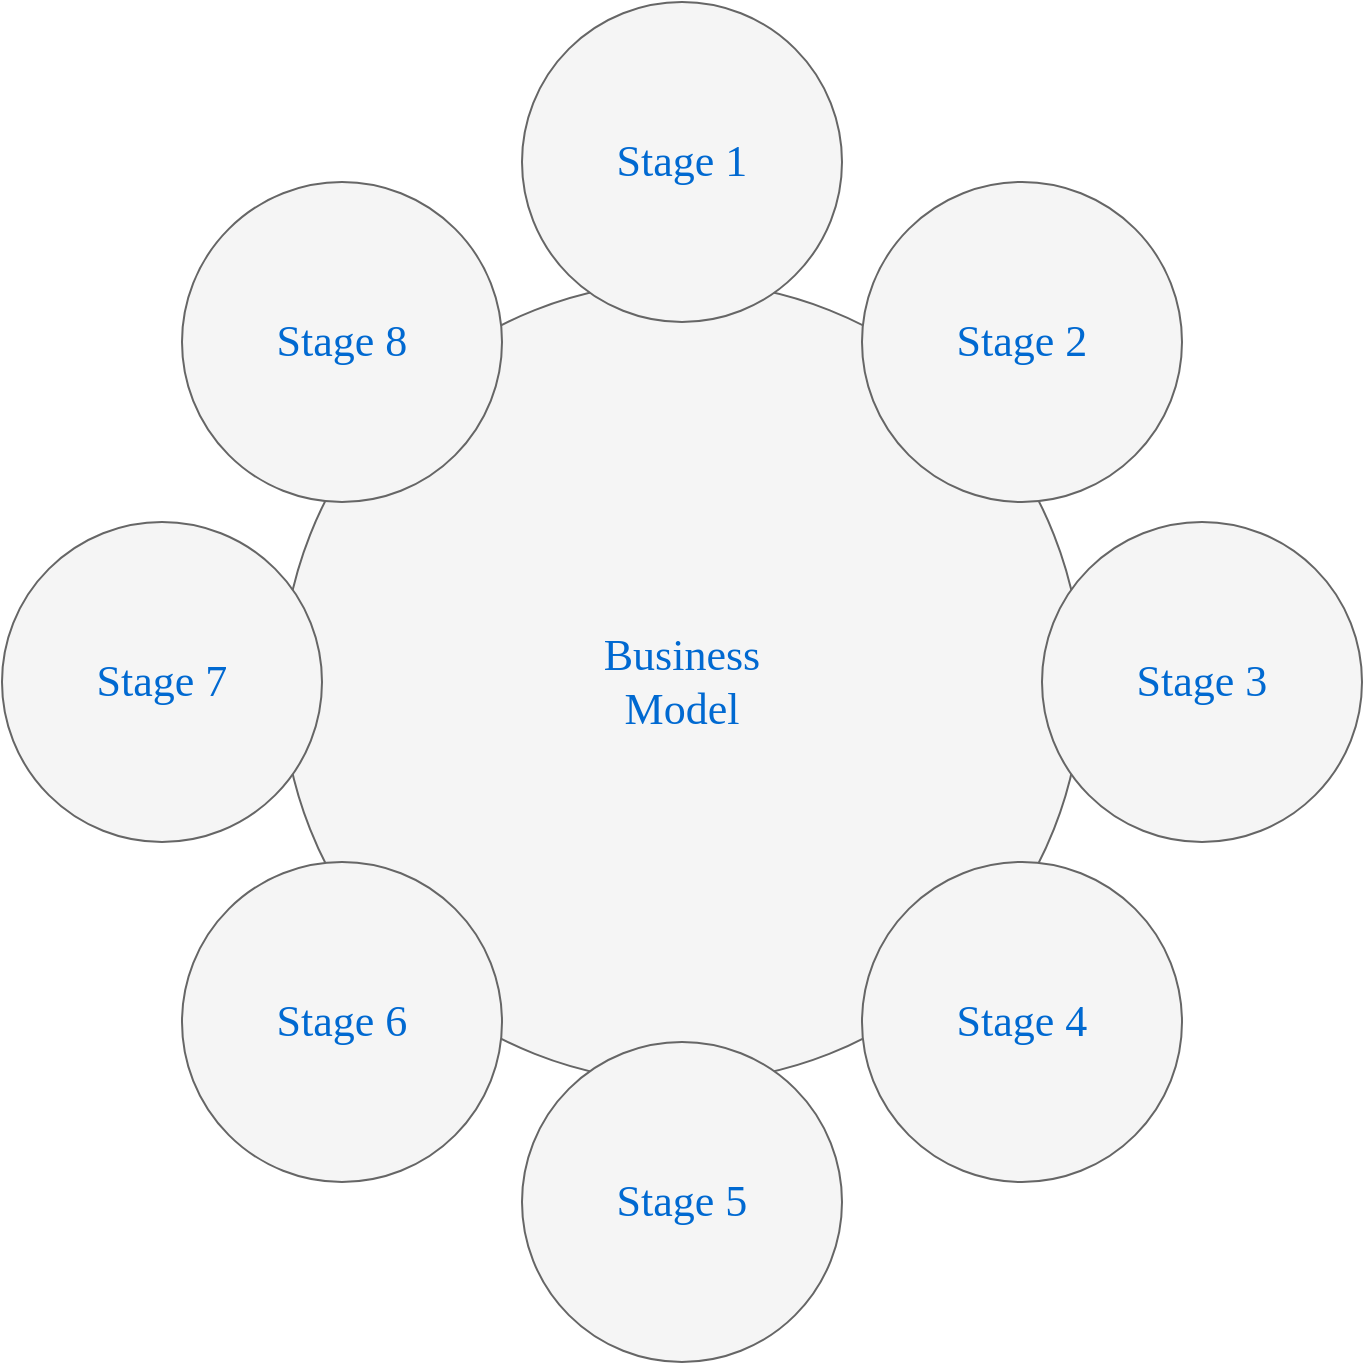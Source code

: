 <mxfile version="13.7.2" type="github"><diagram name="Page-1" id="dd472eb7-4b8b-5cd9-a60b-b15522922e76"><mxGraphModel dx="1434" dy="499" grid="1" gridSize="10" guides="1" tooltips="1" connect="1" arrows="1" fold="1" page="1" pageScale="1" pageWidth="1100" pageHeight="850" background="#ffffff" math="0" shadow="0"><root><mxCell id="0"/><mxCell id="1" parent="0"/><mxCell id="374e34682ed331ee-1" value="Business&lt;div&gt;Model&lt;/div&gt;" style="ellipse;whiteSpace=wrap;html=1;rounded=0;shadow=0;dashed=0;comic=0;fontFamily=Verdana;fontSize=22;fontColor=#0069D1;fillColor=#f5f5f5;strokeColor=#666666;" parent="1" vertex="1"><mxGeometry x="330" y="180" width="400" height="400" as="geometry"/></mxCell><mxCell id="45236fa5f4b8e91a-1" value="Stage 1" style="ellipse;whiteSpace=wrap;html=1;rounded=0;shadow=0;dashed=0;comic=0;fontFamily=Verdana;fontSize=22;fontColor=#0069D1;fillColor=#f5f5f5;strokeColor=#666666;" parent="1" vertex="1"><mxGeometry x="450" y="40" width="160" height="160" as="geometry"/></mxCell><mxCell id="45236fa5f4b8e91a-2" value="Stage 5" style="ellipse;whiteSpace=wrap;html=1;rounded=0;shadow=0;dashed=0;comic=0;fontFamily=Verdana;fontSize=22;fontColor=#0069D1;fillColor=#f5f5f5;strokeColor=#666666;" parent="1" vertex="1"><mxGeometry x="450" y="560" width="160" height="160" as="geometry"/></mxCell><mxCell id="45236fa5f4b8e91a-3" value="Stage 3" style="ellipse;whiteSpace=wrap;html=1;rounded=0;shadow=0;dashed=0;comic=0;fontFamily=Verdana;fontSize=22;fontColor=#0069D1;fillColor=#f5f5f5;strokeColor=#666666;" parent="1" vertex="1"><mxGeometry x="710" y="300" width="160" height="160" as="geometry"/></mxCell><mxCell id="45236fa5f4b8e91a-4" value="Stage 7" style="ellipse;whiteSpace=wrap;html=1;rounded=0;shadow=0;dashed=0;comic=0;fontFamily=Verdana;fontSize=22;fontColor=#0069D1;fillColor=#f5f5f5;strokeColor=#666666;" parent="1" vertex="1"><mxGeometry x="190" y="300" width="160" height="160" as="geometry"/></mxCell><mxCell id="45236fa5f4b8e91a-5" value="Stage 8" style="ellipse;whiteSpace=wrap;html=1;rounded=0;shadow=0;dashed=0;comic=0;fontFamily=Verdana;fontSize=22;fontColor=#0069D1;fillColor=#f5f5f5;strokeColor=#666666;" parent="1" vertex="1"><mxGeometry x="280" y="130" width="160" height="160" as="geometry"/></mxCell><mxCell id="45236fa5f4b8e91a-6" value="Stage 2" style="ellipse;whiteSpace=wrap;html=1;rounded=0;shadow=0;dashed=0;comic=0;fontFamily=Verdana;fontSize=22;fontColor=#0069D1;fillColor=#f5f5f5;strokeColor=#666666;" parent="1" vertex="1"><mxGeometry x="620" y="130" width="160" height="160" as="geometry"/></mxCell><mxCell id="45236fa5f4b8e91a-7" value="Stage 4" style="ellipse;whiteSpace=wrap;html=1;rounded=0;shadow=0;dashed=0;comic=0;fontFamily=Verdana;fontSize=22;fontColor=#0069D1;fillColor=#f5f5f5;strokeColor=#666666;" parent="1" vertex="1"><mxGeometry x="620" y="470" width="160" height="160" as="geometry"/></mxCell><mxCell id="45236fa5f4b8e91a-8" value="Stage 6" style="ellipse;whiteSpace=wrap;html=1;rounded=0;shadow=0;dashed=0;comic=0;fontFamily=Verdana;fontSize=22;fontColor=#0069D1;fillColor=#f5f5f5;strokeColor=#666666;" parent="1" vertex="1"><mxGeometry x="280" y="470" width="160" height="160" as="geometry"/></mxCell></root></mxGraphModel></diagram></mxfile>